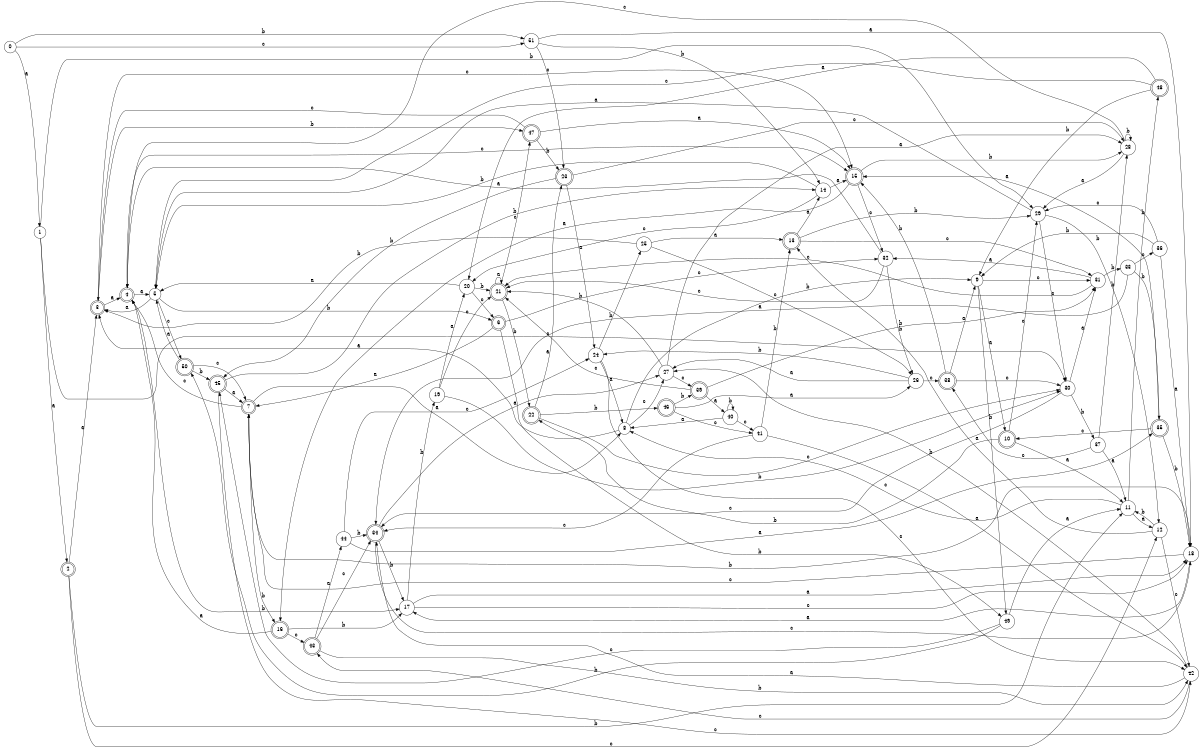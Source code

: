 digraph n42_8 {
__start0 [label="" shape="none"];

rankdir=LR;
size="8,5";

s0 [style="filled", color="black", fillcolor="white" shape="circle", label="0"];
s1 [style="filled", color="black", fillcolor="white" shape="circle", label="1"];
s2 [style="rounded,filled", color="black", fillcolor="white" shape="doublecircle", label="2"];
s3 [style="rounded,filled", color="black", fillcolor="white" shape="doublecircle", label="3"];
s4 [style="rounded,filled", color="black", fillcolor="white" shape="doublecircle", label="4"];
s5 [style="filled", color="black", fillcolor="white" shape="circle", label="5"];
s6 [style="rounded,filled", color="black", fillcolor="white" shape="doublecircle", label="6"];
s7 [style="rounded,filled", color="black", fillcolor="white" shape="doublecircle", label="7"];
s8 [style="filled", color="black", fillcolor="white" shape="circle", label="8"];
s9 [style="filled", color="black", fillcolor="white" shape="circle", label="9"];
s10 [style="rounded,filled", color="black", fillcolor="white" shape="doublecircle", label="10"];
s11 [style="filled", color="black", fillcolor="white" shape="circle", label="11"];
s12 [style="filled", color="black", fillcolor="white" shape="circle", label="12"];
s13 [style="rounded,filled", color="black", fillcolor="white" shape="doublecircle", label="13"];
s14 [style="filled", color="black", fillcolor="white" shape="circle", label="14"];
s15 [style="rounded,filled", color="black", fillcolor="white" shape="doublecircle", label="15"];
s16 [style="rounded,filled", color="black", fillcolor="white" shape="doublecircle", label="16"];
s17 [style="filled", color="black", fillcolor="white" shape="circle", label="17"];
s18 [style="filled", color="black", fillcolor="white" shape="circle", label="18"];
s19 [style="filled", color="black", fillcolor="white" shape="circle", label="19"];
s20 [style="filled", color="black", fillcolor="white" shape="circle", label="20"];
s21 [style="rounded,filled", color="black", fillcolor="white" shape="doublecircle", label="21"];
s22 [style="rounded,filled", color="black", fillcolor="white" shape="doublecircle", label="22"];
s23 [style="rounded,filled", color="black", fillcolor="white" shape="doublecircle", label="23"];
s24 [style="filled", color="black", fillcolor="white" shape="circle", label="24"];
s25 [style="filled", color="black", fillcolor="white" shape="circle", label="25"];
s26 [style="filled", color="black", fillcolor="white" shape="circle", label="26"];
s27 [style="filled", color="black", fillcolor="white" shape="circle", label="27"];
s28 [style="filled", color="black", fillcolor="white" shape="circle", label="28"];
s29 [style="filled", color="black", fillcolor="white" shape="circle", label="29"];
s30 [style="filled", color="black", fillcolor="white" shape="circle", label="30"];
s31 [style="filled", color="black", fillcolor="white" shape="circle", label="31"];
s32 [style="filled", color="black", fillcolor="white" shape="circle", label="32"];
s33 [style="filled", color="black", fillcolor="white" shape="circle", label="33"];
s34 [style="rounded,filled", color="black", fillcolor="white" shape="doublecircle", label="34"];
s35 [style="rounded,filled", color="black", fillcolor="white" shape="doublecircle", label="35"];
s36 [style="filled", color="black", fillcolor="white" shape="circle", label="36"];
s37 [style="filled", color="black", fillcolor="white" shape="circle", label="37"];
s38 [style="rounded,filled", color="black", fillcolor="white" shape="doublecircle", label="38"];
s39 [style="rounded,filled", color="black", fillcolor="white" shape="doublecircle", label="39"];
s40 [style="filled", color="black", fillcolor="white" shape="circle", label="40"];
s41 [style="filled", color="black", fillcolor="white" shape="circle", label="41"];
s42 [style="filled", color="black", fillcolor="white" shape="circle", label="42"];
s43 [style="rounded,filled", color="black", fillcolor="white" shape="doublecircle", label="43"];
s44 [style="filled", color="black", fillcolor="white" shape="circle", label="44"];
s45 [style="rounded,filled", color="black", fillcolor="white" shape="doublecircle", label="45"];
s46 [style="rounded,filled", color="black", fillcolor="white" shape="doublecircle", label="46"];
s47 [style="rounded,filled", color="black", fillcolor="white" shape="doublecircle", label="47"];
s48 [style="rounded,filled", color="black", fillcolor="white" shape="doublecircle", label="48"];
s49 [style="filled", color="black", fillcolor="white" shape="circle", label="49"];
s50 [style="rounded,filled", color="black", fillcolor="white" shape="doublecircle", label="50"];
s51 [style="filled", color="black", fillcolor="white" shape="circle", label="51"];
s0 -> s1 [label="a"];
s0 -> s51 [label="b"];
s0 -> s51 [label="c"];
s1 -> s2 [label="a"];
s1 -> s29 [label="b"];
s1 -> s30 [label="c"];
s2 -> s3 [label="a"];
s2 -> s11 [label="b"];
s2 -> s12 [label="c"];
s3 -> s4 [label="a"];
s3 -> s47 [label="b"];
s3 -> s15 [label="c"];
s4 -> s5 [label="a"];
s4 -> s17 [label="b"];
s4 -> s15 [label="c"];
s5 -> s3 [label="a"];
s5 -> s6 [label="b"];
s5 -> s50 [label="c"];
s6 -> s7 [label="a"];
s6 -> s49 [label="b"];
s6 -> s32 [label="c"];
s7 -> s8 [label="a"];
s7 -> s16 [label="b"];
s7 -> s4 [label="c"];
s8 -> s3 [label="a"];
s8 -> s9 [label="b"];
s8 -> s27 [label="c"];
s9 -> s10 [label="a"];
s9 -> s49 [label="b"];
s9 -> s31 [label="c"];
s10 -> s11 [label="a"];
s10 -> s22 [label="b"];
s10 -> s29 [label="c"];
s11 -> s12 [label="a"];
s11 -> s48 [label="b"];
s11 -> s8 [label="c"];
s12 -> s13 [label="a"];
s12 -> s11 [label="b"];
s12 -> s42 [label="c"];
s13 -> s14 [label="a"];
s13 -> s29 [label="b"];
s13 -> s31 [label="c"];
s14 -> s15 [label="a"];
s14 -> s5 [label="b"];
s14 -> s20 [label="c"];
s15 -> s16 [label="a"];
s15 -> s28 [label="b"];
s15 -> s32 [label="c"];
s16 -> s4 [label="a"];
s16 -> s17 [label="b"];
s16 -> s43 [label="c"];
s17 -> s18 [label="a"];
s17 -> s19 [label="b"];
s17 -> s18 [label="c"];
s18 -> s17 [label="a"];
s18 -> s7 [label="b"];
s18 -> s7 [label="c"];
s19 -> s20 [label="a"];
s19 -> s30 [label="b"];
s19 -> s21 [label="c"];
s20 -> s5 [label="a"];
s20 -> s21 [label="b"];
s20 -> s6 [label="c"];
s21 -> s21 [label="a"];
s21 -> s22 [label="b"];
s21 -> s47 [label="c"];
s22 -> s23 [label="a"];
s22 -> s46 [label="b"];
s22 -> s30 [label="c"];
s23 -> s24 [label="a"];
s23 -> s45 [label="b"];
s23 -> s28 [label="c"];
s24 -> s8 [label="a"];
s24 -> s25 [label="b"];
s24 -> s42 [label="c"];
s25 -> s13 [label="a"];
s25 -> s3 [label="b"];
s25 -> s26 [label="c"];
s26 -> s27 [label="a"];
s26 -> s24 [label="b"];
s26 -> s38 [label="c"];
s27 -> s28 [label="a"];
s27 -> s21 [label="b"];
s27 -> s39 [label="c"];
s28 -> s29 [label="a"];
s28 -> s28 [label="b"];
s28 -> s4 [label="c"];
s29 -> s5 [label="a"];
s29 -> s12 [label="b"];
s29 -> s30 [label="c"];
s30 -> s31 [label="a"];
s30 -> s37 [label="b"];
s30 -> s34 [label="c"];
s31 -> s32 [label="a"];
s31 -> s33 [label="b"];
s31 -> s21 [label="c"];
s32 -> s4 [label="a"];
s32 -> s26 [label="b"];
s32 -> s21 [label="c"];
s33 -> s34 [label="a"];
s33 -> s35 [label="b"];
s33 -> s36 [label="c"];
s34 -> s27 [label="a"];
s34 -> s17 [label="b"];
s34 -> s18 [label="c"];
s35 -> s15 [label="a"];
s35 -> s18 [label="b"];
s35 -> s10 [label="c"];
s36 -> s18 [label="a"];
s36 -> s9 [label="b"];
s36 -> s29 [label="c"];
s37 -> s11 [label="a"];
s37 -> s28 [label="b"];
s37 -> s38 [label="c"];
s38 -> s9 [label="a"];
s38 -> s15 [label="b"];
s38 -> s30 [label="c"];
s39 -> s40 [label="a"];
s39 -> s31 [label="b"];
s39 -> s21 [label="c"];
s40 -> s8 [label="a"];
s40 -> s40 [label="b"];
s40 -> s41 [label="c"];
s41 -> s42 [label="a"];
s41 -> s13 [label="b"];
s41 -> s34 [label="c"];
s42 -> s34 [label="a"];
s42 -> s27 [label="b"];
s42 -> s43 [label="c"];
s43 -> s44 [label="a"];
s43 -> s42 [label="b"];
s43 -> s34 [label="c"];
s44 -> s35 [label="a"];
s44 -> s34 [label="b"];
s44 -> s24 [label="c"];
s45 -> s7 [label="a"];
s45 -> s14 [label="b"];
s45 -> s42 [label="c"];
s46 -> s26 [label="a"];
s46 -> s39 [label="b"];
s46 -> s41 [label="c"];
s47 -> s15 [label="a"];
s47 -> s23 [label="b"];
s47 -> s3 [label="c"];
s48 -> s20 [label="a"];
s48 -> s9 [label="b"];
s48 -> s5 [label="c"];
s49 -> s11 [label="a"];
s49 -> s50 [label="b"];
s49 -> s45 [label="c"];
s50 -> s5 [label="a"];
s50 -> s45 [label="b"];
s50 -> s7 [label="c"];
s51 -> s18 [label="a"];
s51 -> s14 [label="b"];
s51 -> s23 [label="c"];

}